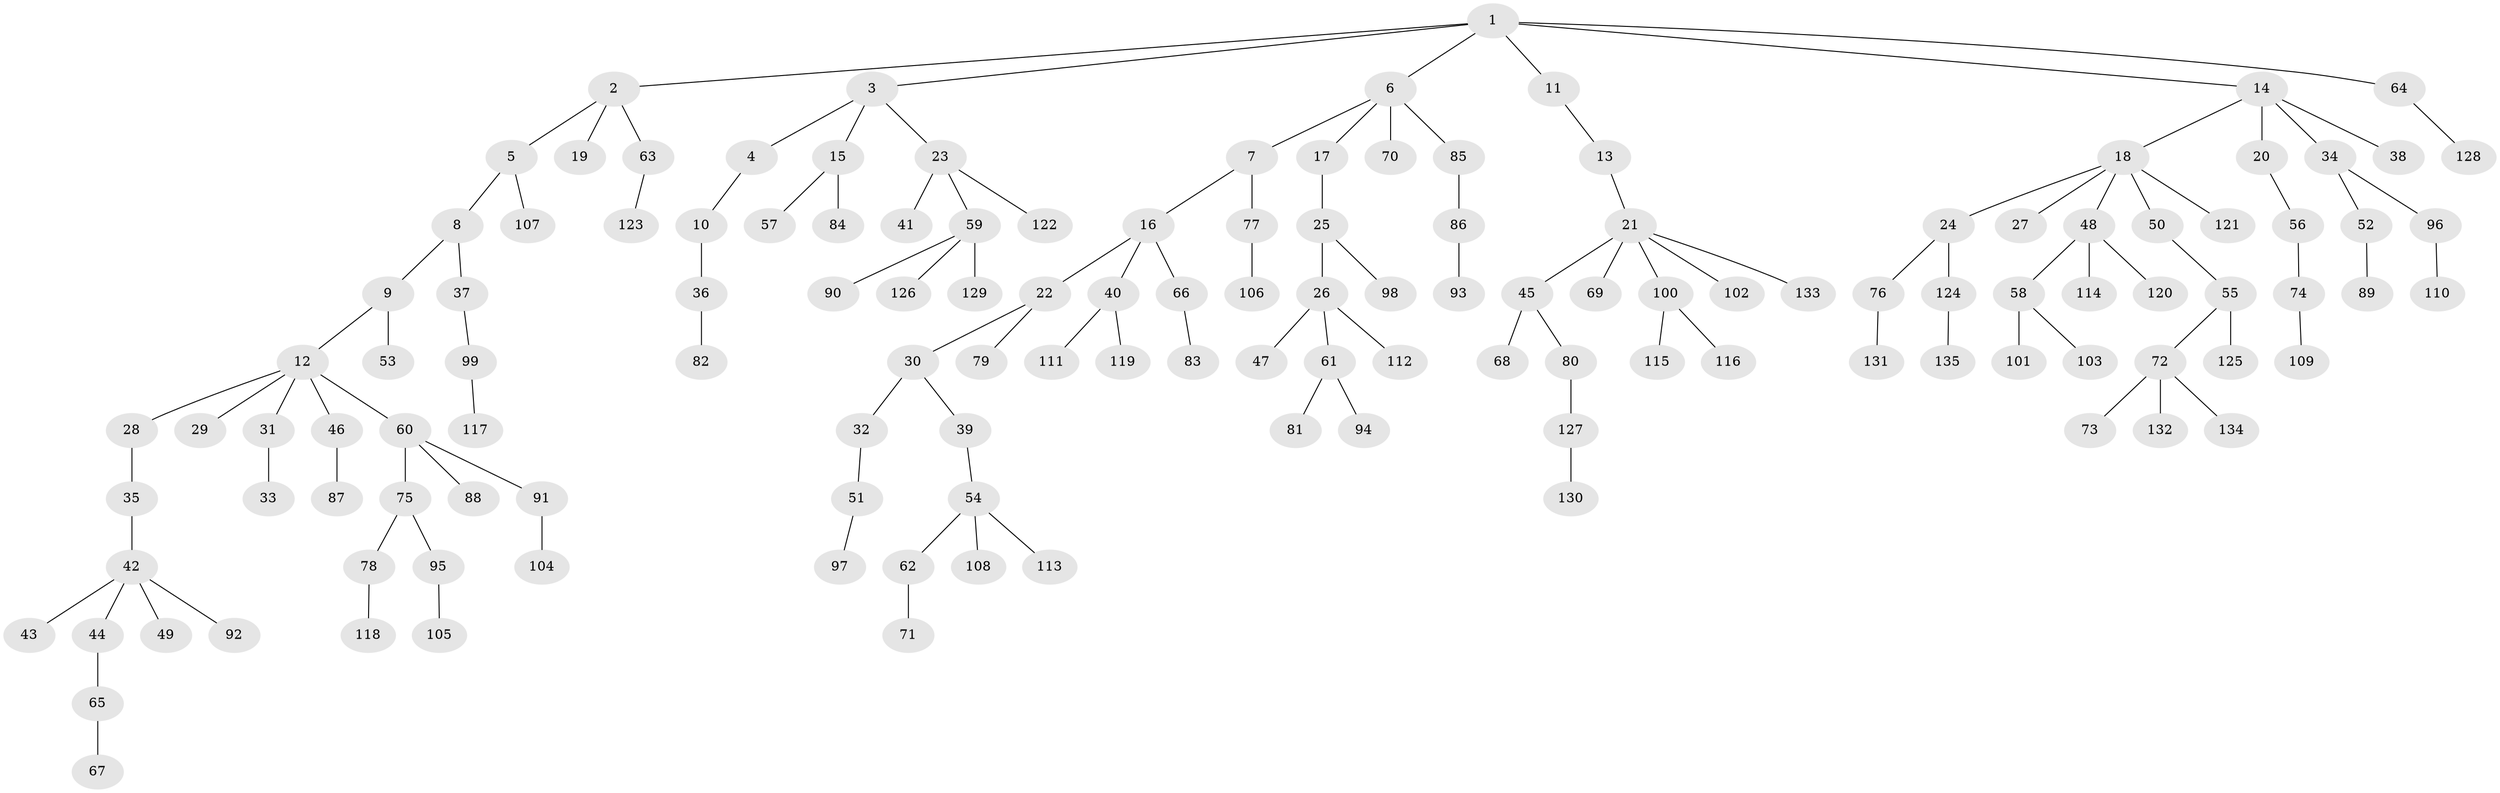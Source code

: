 // Generated by graph-tools (version 1.1) at 2025/50/03/09/25 03:50:20]
// undirected, 135 vertices, 134 edges
graph export_dot {
graph [start="1"]
  node [color=gray90,style=filled];
  1;
  2;
  3;
  4;
  5;
  6;
  7;
  8;
  9;
  10;
  11;
  12;
  13;
  14;
  15;
  16;
  17;
  18;
  19;
  20;
  21;
  22;
  23;
  24;
  25;
  26;
  27;
  28;
  29;
  30;
  31;
  32;
  33;
  34;
  35;
  36;
  37;
  38;
  39;
  40;
  41;
  42;
  43;
  44;
  45;
  46;
  47;
  48;
  49;
  50;
  51;
  52;
  53;
  54;
  55;
  56;
  57;
  58;
  59;
  60;
  61;
  62;
  63;
  64;
  65;
  66;
  67;
  68;
  69;
  70;
  71;
  72;
  73;
  74;
  75;
  76;
  77;
  78;
  79;
  80;
  81;
  82;
  83;
  84;
  85;
  86;
  87;
  88;
  89;
  90;
  91;
  92;
  93;
  94;
  95;
  96;
  97;
  98;
  99;
  100;
  101;
  102;
  103;
  104;
  105;
  106;
  107;
  108;
  109;
  110;
  111;
  112;
  113;
  114;
  115;
  116;
  117;
  118;
  119;
  120;
  121;
  122;
  123;
  124;
  125;
  126;
  127;
  128;
  129;
  130;
  131;
  132;
  133;
  134;
  135;
  1 -- 2;
  1 -- 3;
  1 -- 6;
  1 -- 11;
  1 -- 14;
  1 -- 64;
  2 -- 5;
  2 -- 19;
  2 -- 63;
  3 -- 4;
  3 -- 15;
  3 -- 23;
  4 -- 10;
  5 -- 8;
  5 -- 107;
  6 -- 7;
  6 -- 17;
  6 -- 70;
  6 -- 85;
  7 -- 16;
  7 -- 77;
  8 -- 9;
  8 -- 37;
  9 -- 12;
  9 -- 53;
  10 -- 36;
  11 -- 13;
  12 -- 28;
  12 -- 29;
  12 -- 31;
  12 -- 46;
  12 -- 60;
  13 -- 21;
  14 -- 18;
  14 -- 20;
  14 -- 34;
  14 -- 38;
  15 -- 57;
  15 -- 84;
  16 -- 22;
  16 -- 40;
  16 -- 66;
  17 -- 25;
  18 -- 24;
  18 -- 27;
  18 -- 48;
  18 -- 50;
  18 -- 121;
  20 -- 56;
  21 -- 45;
  21 -- 69;
  21 -- 100;
  21 -- 102;
  21 -- 133;
  22 -- 30;
  22 -- 79;
  23 -- 41;
  23 -- 59;
  23 -- 122;
  24 -- 76;
  24 -- 124;
  25 -- 26;
  25 -- 98;
  26 -- 47;
  26 -- 61;
  26 -- 112;
  28 -- 35;
  30 -- 32;
  30 -- 39;
  31 -- 33;
  32 -- 51;
  34 -- 52;
  34 -- 96;
  35 -- 42;
  36 -- 82;
  37 -- 99;
  39 -- 54;
  40 -- 111;
  40 -- 119;
  42 -- 43;
  42 -- 44;
  42 -- 49;
  42 -- 92;
  44 -- 65;
  45 -- 68;
  45 -- 80;
  46 -- 87;
  48 -- 58;
  48 -- 114;
  48 -- 120;
  50 -- 55;
  51 -- 97;
  52 -- 89;
  54 -- 62;
  54 -- 108;
  54 -- 113;
  55 -- 72;
  55 -- 125;
  56 -- 74;
  58 -- 101;
  58 -- 103;
  59 -- 90;
  59 -- 126;
  59 -- 129;
  60 -- 75;
  60 -- 88;
  60 -- 91;
  61 -- 81;
  61 -- 94;
  62 -- 71;
  63 -- 123;
  64 -- 128;
  65 -- 67;
  66 -- 83;
  72 -- 73;
  72 -- 132;
  72 -- 134;
  74 -- 109;
  75 -- 78;
  75 -- 95;
  76 -- 131;
  77 -- 106;
  78 -- 118;
  80 -- 127;
  85 -- 86;
  86 -- 93;
  91 -- 104;
  95 -- 105;
  96 -- 110;
  99 -- 117;
  100 -- 115;
  100 -- 116;
  124 -- 135;
  127 -- 130;
}
